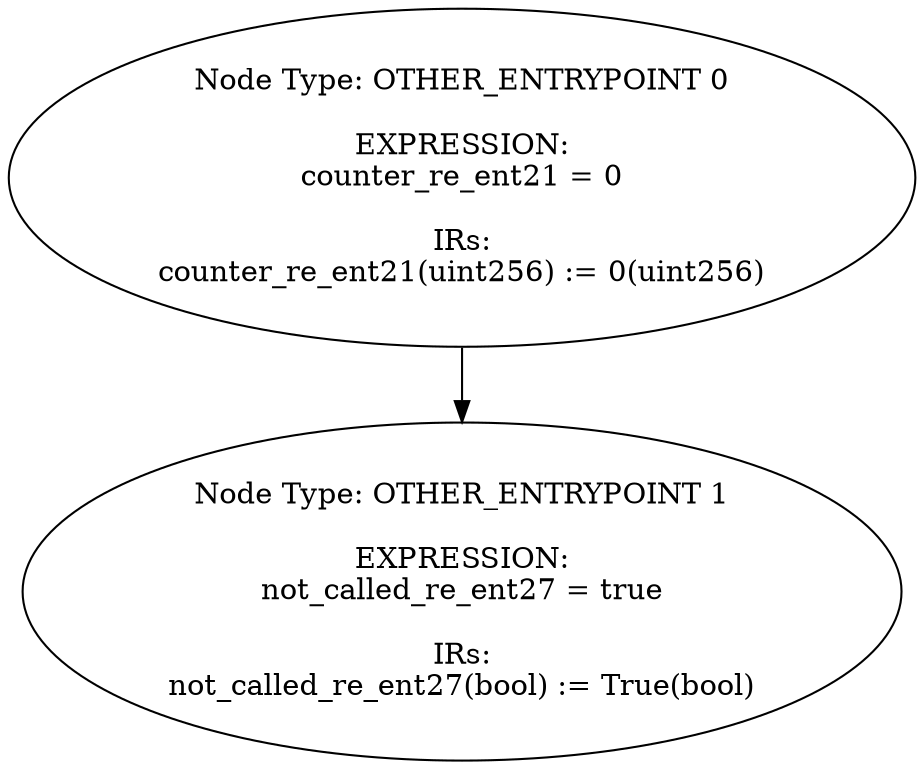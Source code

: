 digraph{
0[label="Node Type: OTHER_ENTRYPOINT 0

EXPRESSION:
counter_re_ent21 = 0

IRs:
counter_re_ent21(uint256) := 0(uint256)"];
0->1;
1[label="Node Type: OTHER_ENTRYPOINT 1

EXPRESSION:
not_called_re_ent27 = true

IRs:
not_called_re_ent27(bool) := True(bool)"];
}
